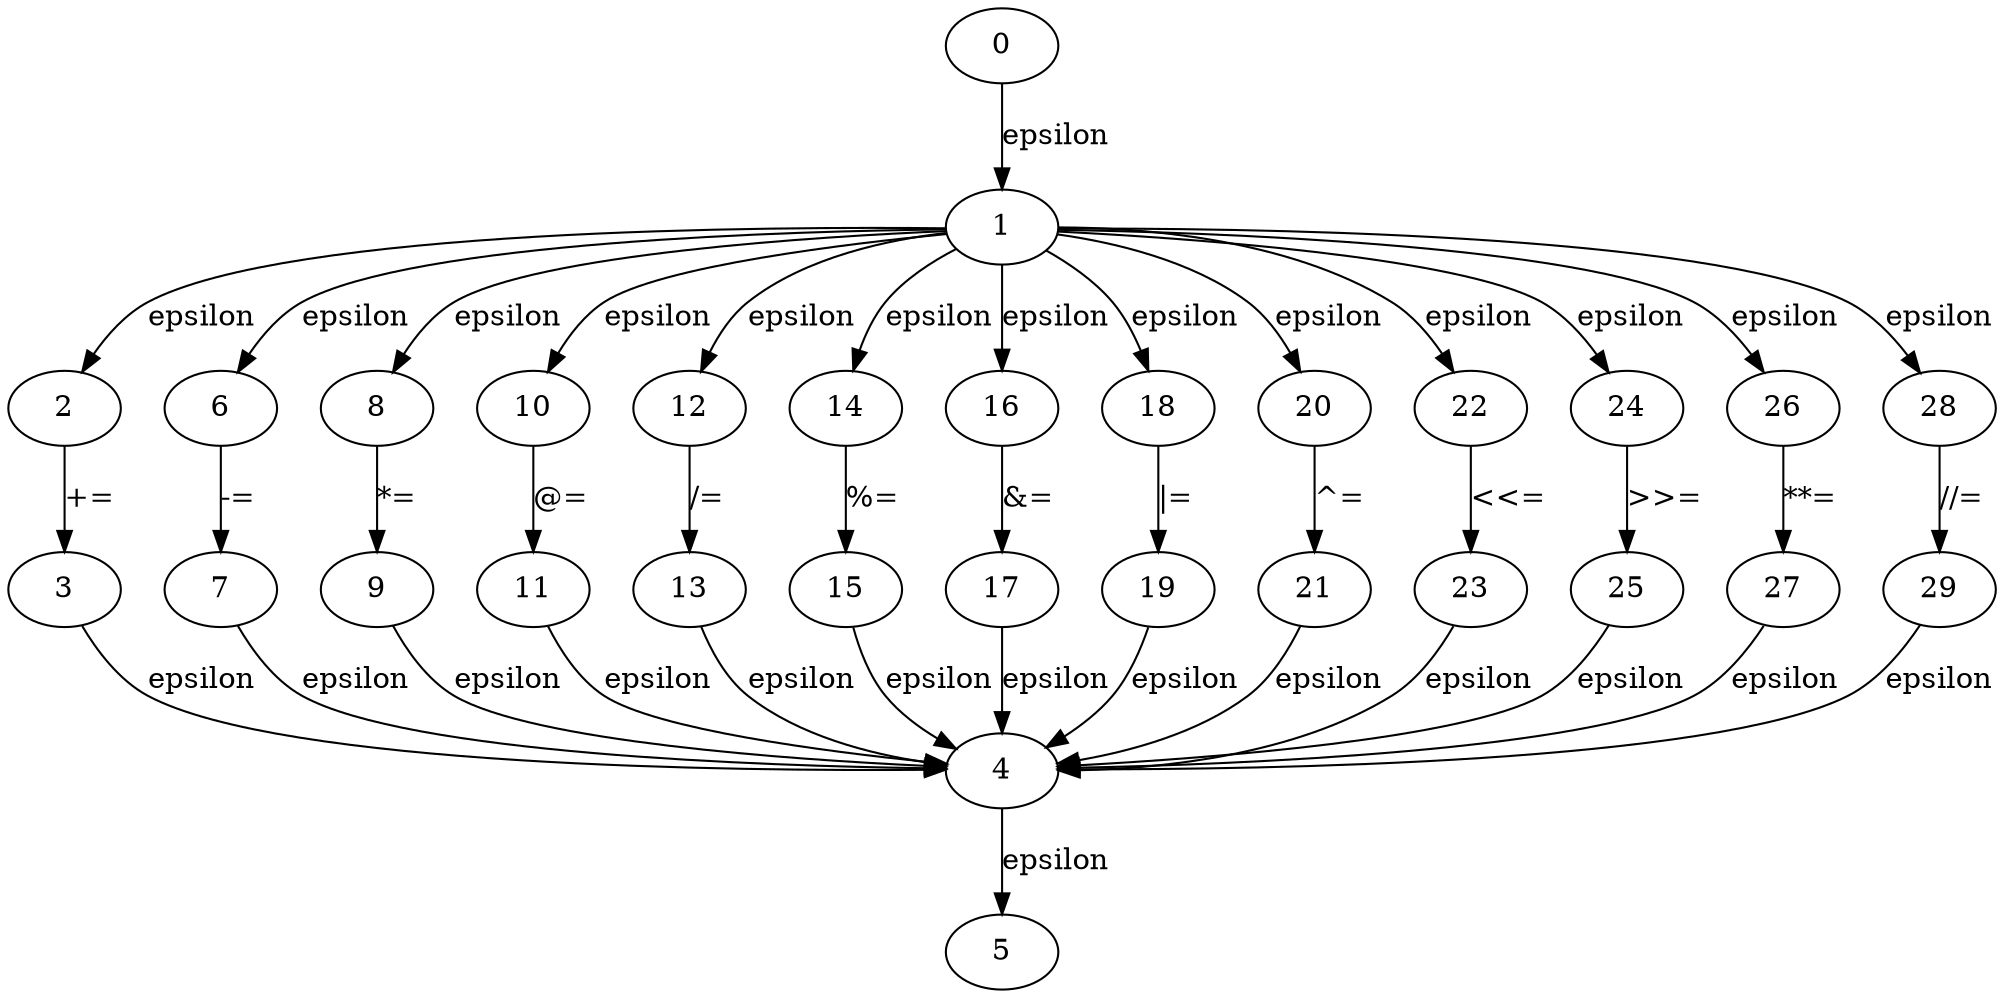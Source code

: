
digraph augassign {
  0->1[label=epsilon]
  1->2[label=epsilon]
  2->3[label="+="]
  3->4[label=epsilon]
  4->5[label=epsilon]
  1->6[label=epsilon]
  6->7[label="-="]
  7->4[label=epsilon]
  1->8[label=epsilon]
  8->9[label="*="]
  9->4[label=epsilon]
  1->10[label=epsilon]
  10->11[label="@="]
  11->4[label=epsilon]
  1->12[label=epsilon]
  12->13[label="/="]
  13->4[label=epsilon]
  1->14[label=epsilon]
  14->15[label="%="]
  15->4[label=epsilon]
  1->16[label=epsilon]
  16->17[label="&="]
  17->4[label=epsilon]
  1->18[label=epsilon]
  18->19[label="|="]
  19->4[label=epsilon]
  1->20[label=epsilon]
  20->21[label="^="]
  21->4[label=epsilon]
  1->22[label=epsilon]
  22->23[label="<<="]
  23->4[label=epsilon]
  1->24[label=epsilon]
  24->25[label=">>="]
  25->4[label=epsilon]
  1->26[label=epsilon]
  26->27[label="**="]
  27->4[label=epsilon]
  1->28[label=epsilon]
  28->29[label="//="]
  29->4[label=epsilon]
}
